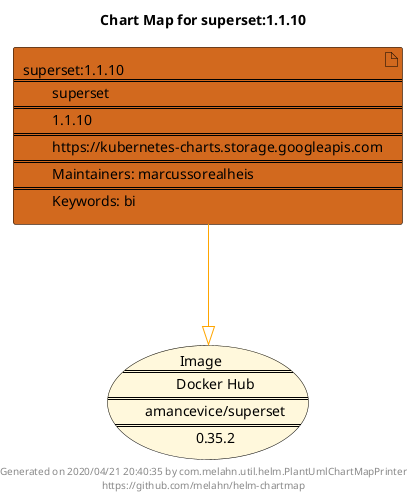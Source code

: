 @startuml
skinparam linetype ortho
skinparam backgroundColor white
skinparam usecaseBorderColor black
skinparam usecaseArrowColor LightSlateGray
skinparam artifactBorderColor black
skinparam artifactArrowColor LightSlateGray

title Chart Map for superset:1.1.10

'There is one referenced Helm Chart
artifact "superset:1.1.10\n====\n\tsuperset\n====\n\t1.1.10\n====\n\thttps://kubernetes-charts.storage.googleapis.com\n====\n\tMaintainers: marcussorealheis\n====\n\tKeywords: bi" as superset_1_1_10 #Chocolate

'There is one referenced Docker Image
usecase "Image\n====\n\tDocker Hub\n====\n\tamancevice/superset\n====\n\t0.35.2" as amancevice_superset_0_35_2 #Cornsilk

'Chart Dependencies
superset_1_1_10--[#orange]-|>amancevice_superset_0_35_2

center footer Generated on 2020/04/21 20:40:35 by com.melahn.util.helm.PlantUmlChartMapPrinter\nhttps://github.com/melahn/helm-chartmap
@enduml
